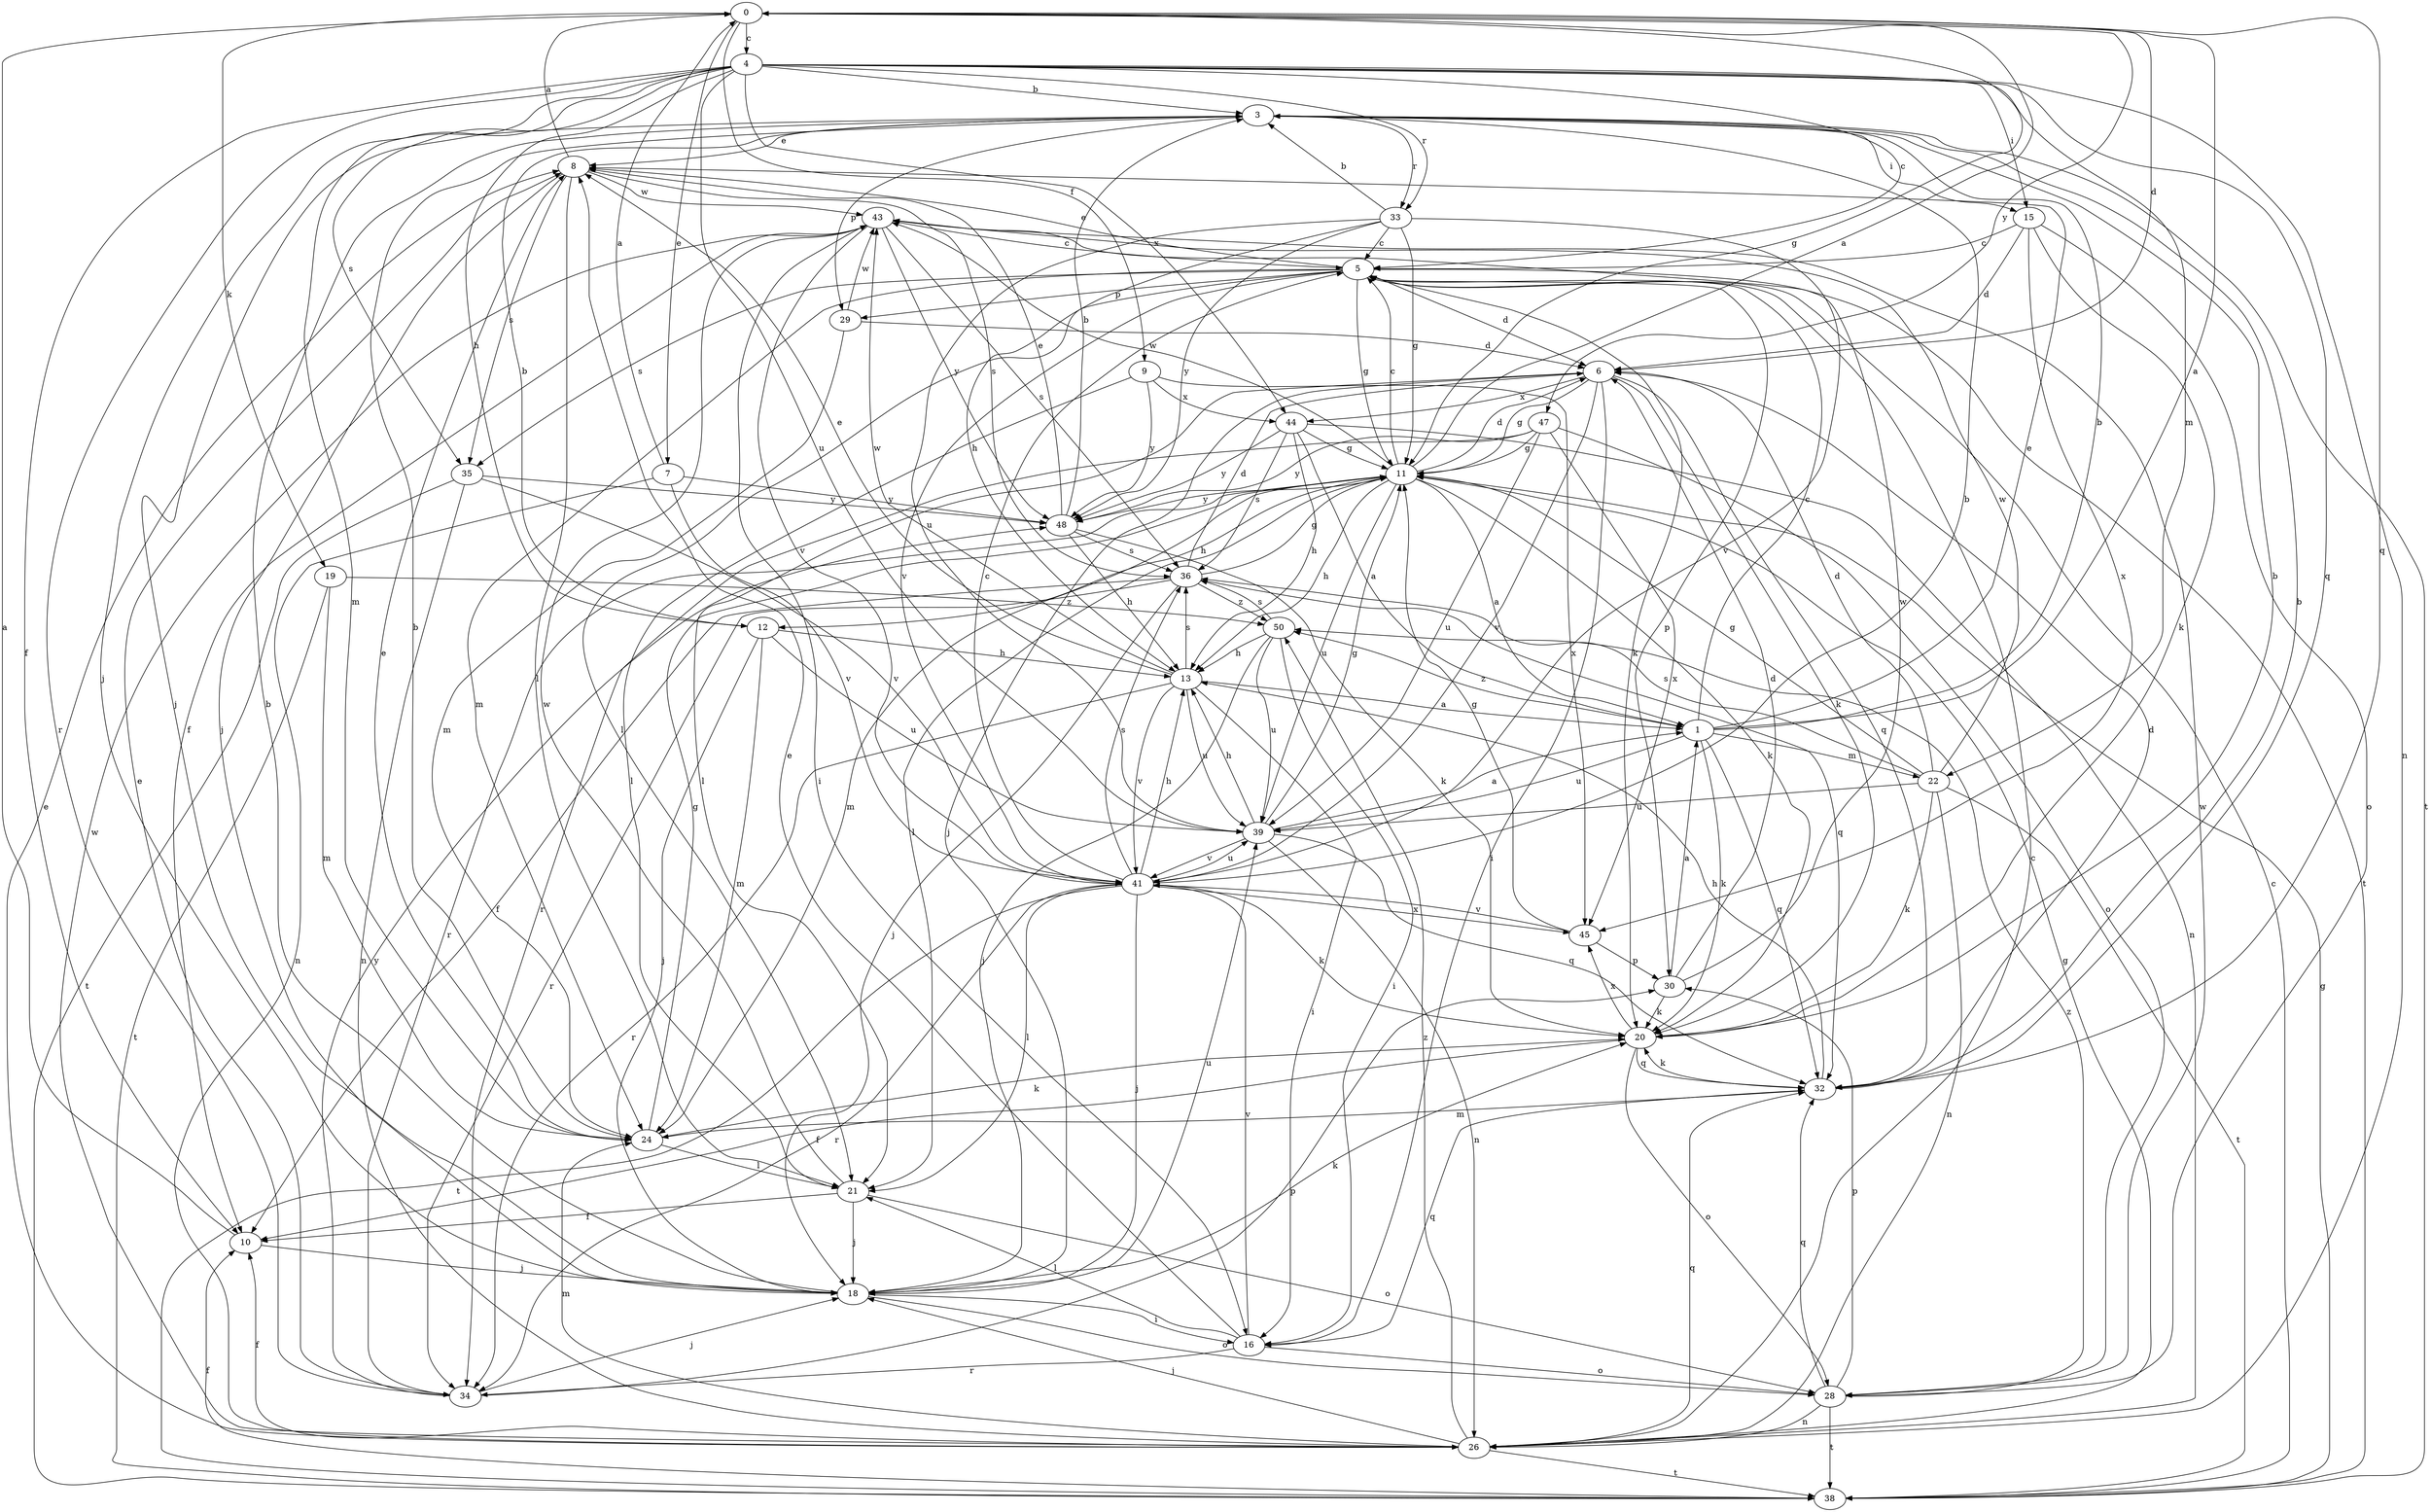 strict digraph  {
0;
1;
3;
4;
5;
6;
7;
8;
9;
10;
11;
12;
13;
15;
16;
18;
19;
20;
21;
22;
24;
26;
28;
29;
30;
32;
33;
34;
35;
36;
38;
39;
41;
43;
44;
45;
47;
48;
50;
0 -> 4  [label=c];
0 -> 6  [label=d];
0 -> 7  [label=e];
0 -> 9  [label=f];
0 -> 11  [label=g];
0 -> 19  [label=k];
0 -> 32  [label=q];
0 -> 47  [label=y];
1 -> 0  [label=a];
1 -> 3  [label=b];
1 -> 5  [label=c];
1 -> 8  [label=e];
1 -> 20  [label=k];
1 -> 22  [label=m];
1 -> 32  [label=q];
1 -> 39  [label=u];
1 -> 50  [label=z];
3 -> 8  [label=e];
3 -> 15  [label=i];
3 -> 18  [label=j];
3 -> 29  [label=p];
3 -> 33  [label=r];
3 -> 38  [label=t];
4 -> 3  [label=b];
4 -> 5  [label=c];
4 -> 10  [label=f];
4 -> 12  [label=h];
4 -> 15  [label=i];
4 -> 18  [label=j];
4 -> 22  [label=m];
4 -> 24  [label=m];
4 -> 26  [label=n];
4 -> 32  [label=q];
4 -> 33  [label=r];
4 -> 34  [label=r];
4 -> 35  [label=s];
4 -> 39  [label=u];
4 -> 44  [label=x];
5 -> 6  [label=d];
5 -> 8  [label=e];
5 -> 11  [label=g];
5 -> 20  [label=k];
5 -> 21  [label=l];
5 -> 24  [label=m];
5 -> 29  [label=p];
5 -> 30  [label=p];
5 -> 35  [label=s];
5 -> 38  [label=t];
5 -> 41  [label=v];
6 -> 11  [label=g];
6 -> 16  [label=i];
6 -> 18  [label=j];
6 -> 20  [label=k];
6 -> 21  [label=l];
6 -> 32  [label=q];
6 -> 41  [label=v];
6 -> 44  [label=x];
7 -> 0  [label=a];
7 -> 26  [label=n];
7 -> 41  [label=v];
7 -> 48  [label=y];
8 -> 0  [label=a];
8 -> 18  [label=j];
8 -> 21  [label=l];
8 -> 35  [label=s];
8 -> 36  [label=s];
8 -> 43  [label=w];
9 -> 21  [label=l];
9 -> 44  [label=x];
9 -> 45  [label=x];
9 -> 48  [label=y];
10 -> 0  [label=a];
10 -> 18  [label=j];
11 -> 0  [label=a];
11 -> 1  [label=a];
11 -> 5  [label=c];
11 -> 6  [label=d];
11 -> 12  [label=h];
11 -> 13  [label=h];
11 -> 20  [label=k];
11 -> 21  [label=l];
11 -> 24  [label=m];
11 -> 34  [label=r];
11 -> 39  [label=u];
11 -> 43  [label=w];
11 -> 48  [label=y];
12 -> 3  [label=b];
12 -> 13  [label=h];
12 -> 18  [label=j];
12 -> 24  [label=m];
12 -> 39  [label=u];
13 -> 1  [label=a];
13 -> 8  [label=e];
13 -> 16  [label=i];
13 -> 34  [label=r];
13 -> 36  [label=s];
13 -> 39  [label=u];
13 -> 41  [label=v];
13 -> 43  [label=w];
15 -> 5  [label=c];
15 -> 6  [label=d];
15 -> 20  [label=k];
15 -> 28  [label=o];
15 -> 45  [label=x];
16 -> 8  [label=e];
16 -> 21  [label=l];
16 -> 28  [label=o];
16 -> 32  [label=q];
16 -> 34  [label=r];
16 -> 41  [label=v];
18 -> 3  [label=b];
18 -> 16  [label=i];
18 -> 20  [label=k];
18 -> 28  [label=o];
18 -> 39  [label=u];
19 -> 24  [label=m];
19 -> 38  [label=t];
19 -> 50  [label=z];
20 -> 3  [label=b];
20 -> 10  [label=f];
20 -> 28  [label=o];
20 -> 32  [label=q];
20 -> 45  [label=x];
21 -> 10  [label=f];
21 -> 18  [label=j];
21 -> 28  [label=o];
21 -> 43  [label=w];
22 -> 6  [label=d];
22 -> 11  [label=g];
22 -> 20  [label=k];
22 -> 26  [label=n];
22 -> 36  [label=s];
22 -> 38  [label=t];
22 -> 39  [label=u];
22 -> 43  [label=w];
24 -> 3  [label=b];
24 -> 8  [label=e];
24 -> 11  [label=g];
24 -> 20  [label=k];
24 -> 21  [label=l];
26 -> 5  [label=c];
26 -> 8  [label=e];
26 -> 10  [label=f];
26 -> 11  [label=g];
26 -> 18  [label=j];
26 -> 24  [label=m];
26 -> 32  [label=q];
26 -> 38  [label=t];
26 -> 43  [label=w];
26 -> 50  [label=z];
28 -> 26  [label=n];
28 -> 30  [label=p];
28 -> 32  [label=q];
28 -> 38  [label=t];
28 -> 43  [label=w];
28 -> 50  [label=z];
29 -> 6  [label=d];
29 -> 24  [label=m];
29 -> 43  [label=w];
30 -> 1  [label=a];
30 -> 6  [label=d];
30 -> 20  [label=k];
30 -> 43  [label=w];
32 -> 3  [label=b];
32 -> 6  [label=d];
32 -> 13  [label=h];
32 -> 20  [label=k];
32 -> 24  [label=m];
33 -> 3  [label=b];
33 -> 5  [label=c];
33 -> 11  [label=g];
33 -> 13  [label=h];
33 -> 39  [label=u];
33 -> 41  [label=v];
33 -> 48  [label=y];
34 -> 8  [label=e];
34 -> 18  [label=j];
34 -> 30  [label=p];
34 -> 48  [label=y];
35 -> 26  [label=n];
35 -> 38  [label=t];
35 -> 41  [label=v];
35 -> 48  [label=y];
36 -> 6  [label=d];
36 -> 10  [label=f];
36 -> 11  [label=g];
36 -> 18  [label=j];
36 -> 32  [label=q];
36 -> 34  [label=r];
36 -> 50  [label=z];
38 -> 5  [label=c];
38 -> 10  [label=f];
38 -> 11  [label=g];
39 -> 1  [label=a];
39 -> 11  [label=g];
39 -> 13  [label=h];
39 -> 26  [label=n];
39 -> 32  [label=q];
39 -> 41  [label=v];
41 -> 3  [label=b];
41 -> 5  [label=c];
41 -> 13  [label=h];
41 -> 18  [label=j];
41 -> 20  [label=k];
41 -> 21  [label=l];
41 -> 34  [label=r];
41 -> 36  [label=s];
41 -> 38  [label=t];
41 -> 39  [label=u];
41 -> 45  [label=x];
43 -> 5  [label=c];
43 -> 10  [label=f];
43 -> 16  [label=i];
43 -> 36  [label=s];
43 -> 41  [label=v];
43 -> 48  [label=y];
44 -> 1  [label=a];
44 -> 11  [label=g];
44 -> 13  [label=h];
44 -> 26  [label=n];
44 -> 36  [label=s];
44 -> 48  [label=y];
45 -> 11  [label=g];
45 -> 30  [label=p];
45 -> 41  [label=v];
47 -> 11  [label=g];
47 -> 28  [label=o];
47 -> 34  [label=r];
47 -> 39  [label=u];
47 -> 45  [label=x];
47 -> 48  [label=y];
48 -> 3  [label=b];
48 -> 8  [label=e];
48 -> 13  [label=h];
48 -> 20  [label=k];
48 -> 36  [label=s];
50 -> 13  [label=h];
50 -> 16  [label=i];
50 -> 18  [label=j];
50 -> 36  [label=s];
50 -> 39  [label=u];
}
